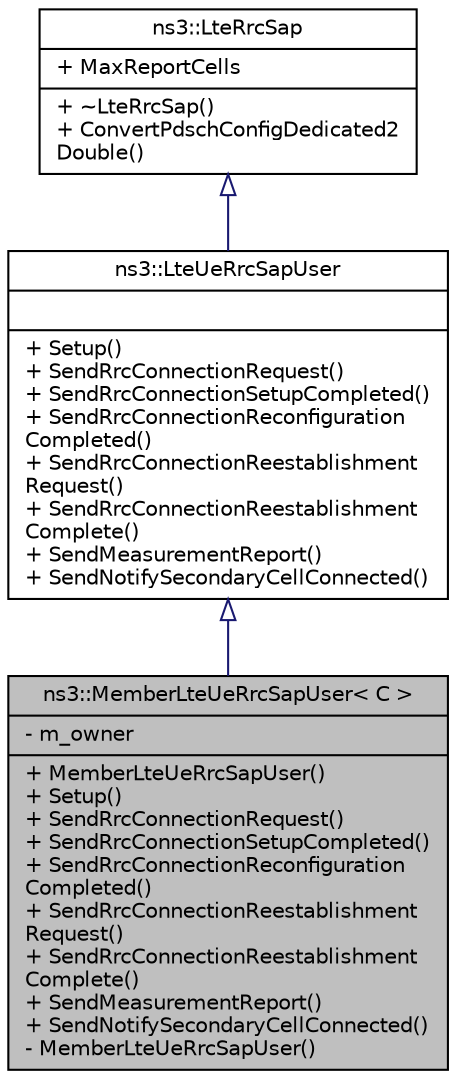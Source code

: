 digraph "ns3::MemberLteUeRrcSapUser&lt; C &gt;"
{
  edge [fontname="Helvetica",fontsize="10",labelfontname="Helvetica",labelfontsize="10"];
  node [fontname="Helvetica",fontsize="10",shape=record];
  Node1 [label="{ns3::MemberLteUeRrcSapUser\< C \>\n|- m_owner\l|+ MemberLteUeRrcSapUser()\l+ Setup()\l+ SendRrcConnectionRequest()\l+ SendRrcConnectionSetupCompleted()\l+ SendRrcConnectionReconfiguration\lCompleted()\l+ SendRrcConnectionReestablishment\lRequest()\l+ SendRrcConnectionReestablishment\lComplete()\l+ SendMeasurementReport()\l+ SendNotifySecondaryCellConnected()\l- MemberLteUeRrcSapUser()\l}",height=0.2,width=0.4,color="black", fillcolor="grey75", style="filled", fontcolor="black"];
  Node2 -> Node1 [dir="back",color="midnightblue",fontsize="10",style="solid",arrowtail="onormal"];
  Node2 [label="{ns3::LteUeRrcSapUser\n||+ Setup()\l+ SendRrcConnectionRequest()\l+ SendRrcConnectionSetupCompleted()\l+ SendRrcConnectionReconfiguration\lCompleted()\l+ SendRrcConnectionReestablishment\lRequest()\l+ SendRrcConnectionReestablishment\lComplete()\l+ SendMeasurementReport()\l+ SendNotifySecondaryCellConnected()\l}",height=0.2,width=0.4,color="black", fillcolor="white", style="filled",URL="$d3/df8/classns3_1_1LteUeRrcSapUser.html",tooltip="Part of the RRC protocol. This Service Access Point (SAP) is used by the UE RRC to send messages to t..."];
  Node3 -> Node2 [dir="back",color="midnightblue",fontsize="10",style="solid",arrowtail="onormal"];
  Node3 [label="{ns3::LteRrcSap\n|+ MaxReportCells\l|+ ~LteRrcSap()\l+ ConvertPdschConfigDedicated2\lDouble()\l}",height=0.2,width=0.4,color="black", fillcolor="white", style="filled",URL="$d4/d3e/classns3_1_1LteRrcSap.html",tooltip="Class holding definition common to all UE/eNodeB SAP Users/Providers. "];
}
